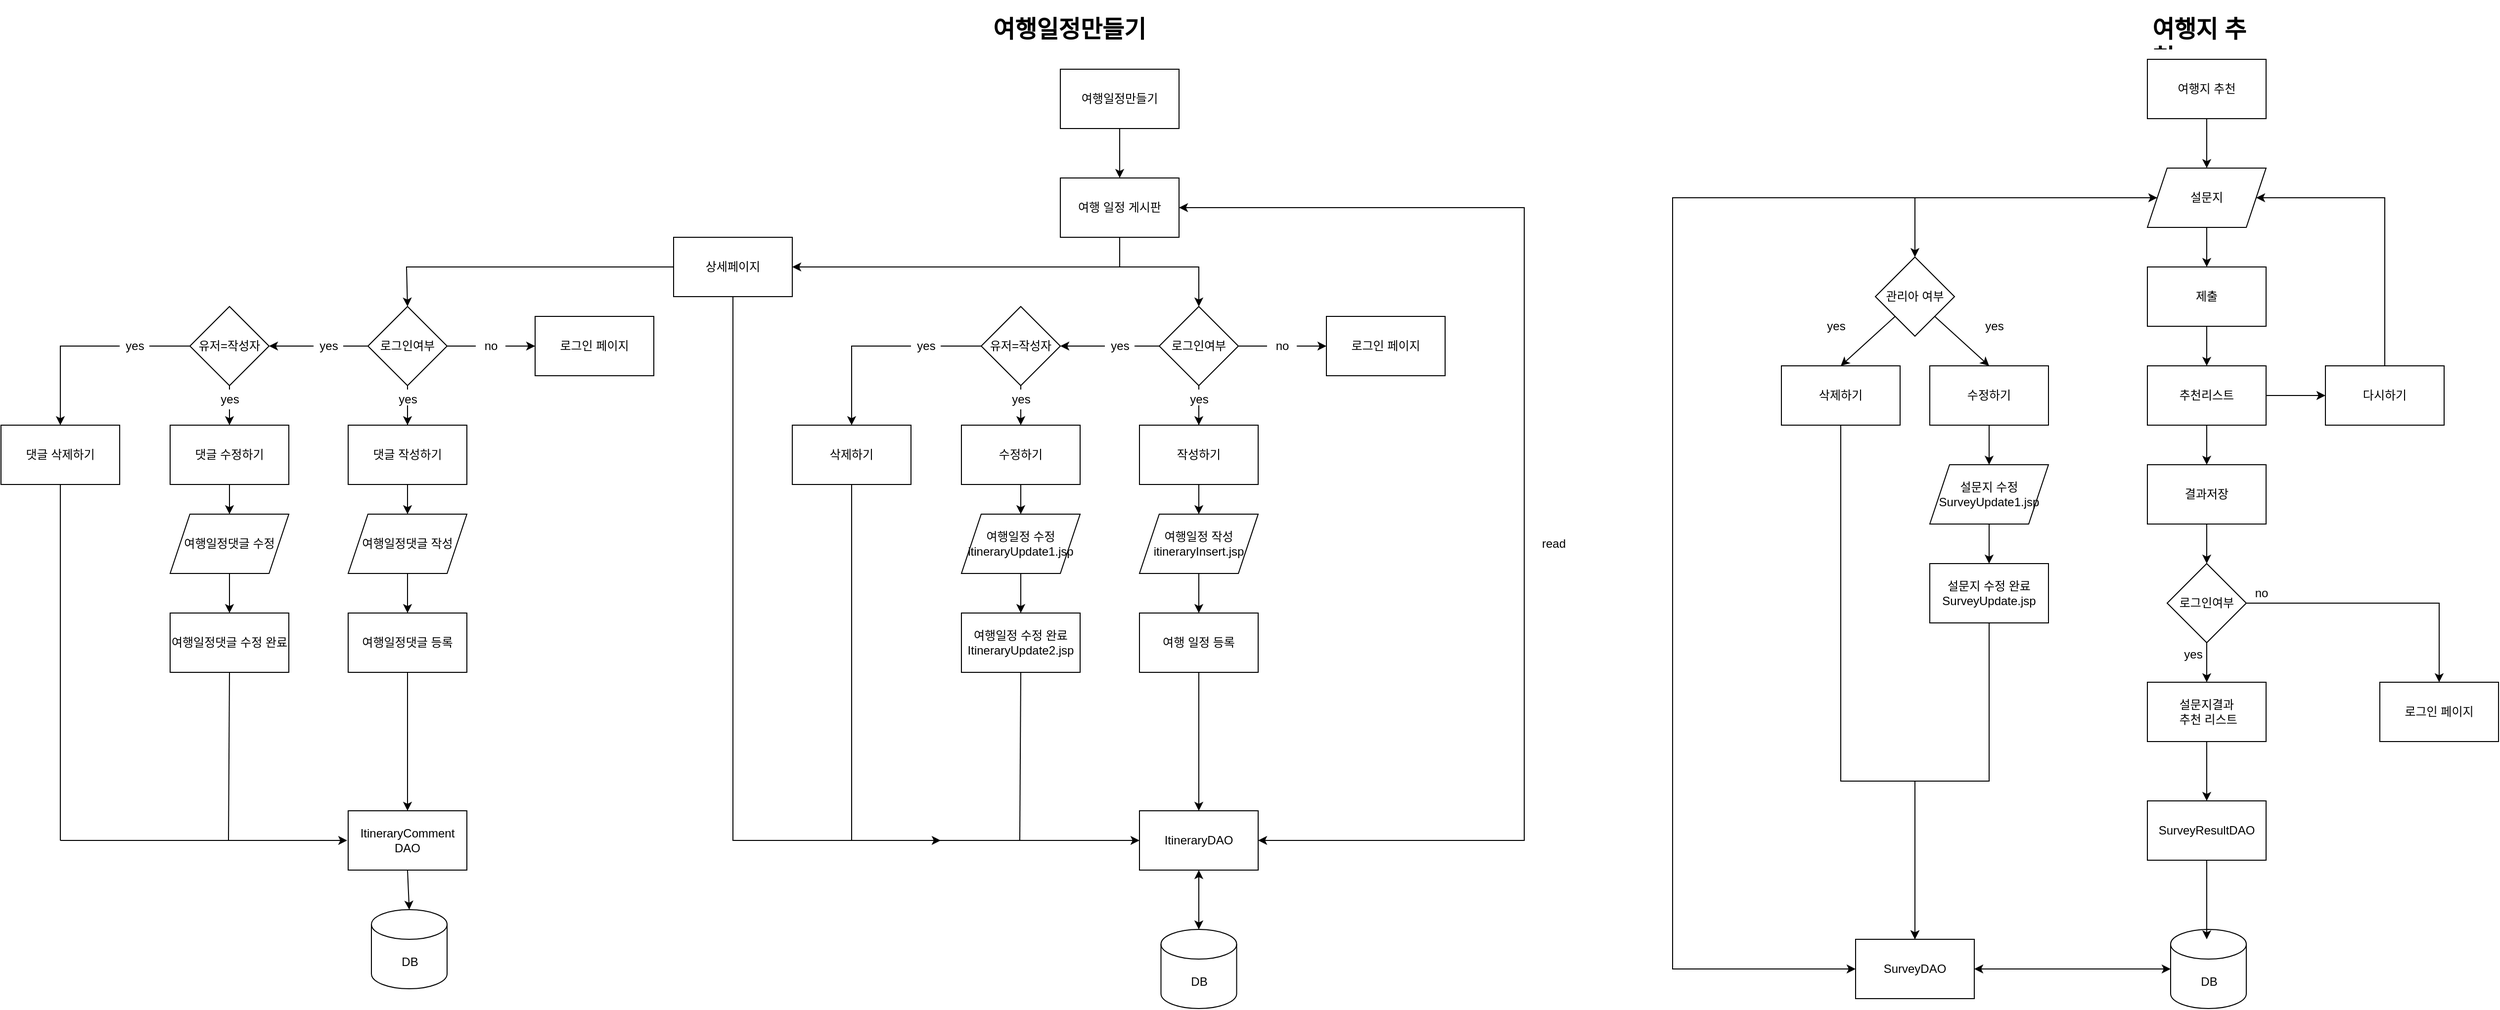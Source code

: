 <mxfile version="17.4.6" type="device"><diagram id="Ev4-CzoiokOaMNu4BnDl" name="Page-1"><mxGraphModel dx="2363" dy="1133" grid="1" gridSize="10" guides="1" tooltips="1" connect="1" arrows="1" fold="1" page="1" pageScale="1" pageWidth="850" pageHeight="1100" math="0" shadow="0"><root><mxCell id="0"/><mxCell id="1" parent="0"/><mxCell id="Jr3Lk8LcdCv4Aj3AeRGw-6" value="&lt;h1&gt;여행지 추천&lt;/h1&gt;" style="text;html=1;strokeColor=none;fillColor=none;spacing=5;spacingTop=-20;whiteSpace=wrap;overflow=hidden;rounded=0;" vertex="1" parent="1"><mxGeometry x="1550" y="60" width="120" height="40" as="geometry"/></mxCell><mxCell id="Jr3Lk8LcdCv4Aj3AeRGw-7" value="" style="edgeStyle=orthogonalEdgeStyle;rounded=0;orthogonalLoop=1;jettySize=auto;html=1;" edge="1" parent="1" source="Jr3Lk8LcdCv4Aj3AeRGw-8" target="Jr3Lk8LcdCv4Aj3AeRGw-9"><mxGeometry relative="1" as="geometry"/></mxCell><mxCell id="Jr3Lk8LcdCv4Aj3AeRGw-8" value="여행일정만들기" style="rounded=0;whiteSpace=wrap;html=1;" vertex="1" parent="1"><mxGeometry x="451" y="120" width="120" height="60" as="geometry"/></mxCell><mxCell id="Jr3Lk8LcdCv4Aj3AeRGw-9" value="여행 일정 게시판" style="rounded=0;whiteSpace=wrap;html=1;" vertex="1" parent="1"><mxGeometry x="451" y="230" width="120" height="60" as="geometry"/></mxCell><mxCell id="Jr3Lk8LcdCv4Aj3AeRGw-10" value="상세페이지" style="rounded=0;whiteSpace=wrap;html=1;" vertex="1" parent="1"><mxGeometry x="60" y="290" width="120" height="60" as="geometry"/></mxCell><mxCell id="Jr3Lk8LcdCv4Aj3AeRGw-13" value="" style="endArrow=none;html=1;rounded=0;entryX=0.5;entryY=1;entryDx=0;entryDy=0;" edge="1" parent="1" target="Jr3Lk8LcdCv4Aj3AeRGw-9"><mxGeometry width="50" height="50" relative="1" as="geometry"><mxPoint x="511" y="320" as="sourcePoint"/><mxPoint x="501" y="300" as="targetPoint"/></mxGeometry></mxCell><mxCell id="Jr3Lk8LcdCv4Aj3AeRGw-14" value="" style="endArrow=classic;html=1;rounded=0;entryX=1;entryY=0.5;entryDx=0;entryDy=0;" edge="1" parent="1" target="Jr3Lk8LcdCv4Aj3AeRGw-10"><mxGeometry width="50" height="50" relative="1" as="geometry"><mxPoint x="511" y="320" as="sourcePoint"/><mxPoint x="391" y="280" as="targetPoint"/><Array as="points"><mxPoint x="421" y="320"/></Array></mxGeometry></mxCell><mxCell id="Jr3Lk8LcdCv4Aj3AeRGw-15" value="" style="endArrow=classic;html=1;rounded=0;entryX=0.5;entryY=0;entryDx=0;entryDy=0;" edge="1" parent="1" target="Jr3Lk8LcdCv4Aj3AeRGw-18"><mxGeometry width="50" height="50" relative="1" as="geometry"><mxPoint x="511" y="320" as="sourcePoint"/><mxPoint x="591" y="350" as="targetPoint"/><Array as="points"><mxPoint x="591" y="320"/></Array></mxGeometry></mxCell><mxCell id="Jr3Lk8LcdCv4Aj3AeRGw-16" value="" style="edgeStyle=orthogonalEdgeStyle;rounded=0;orthogonalLoop=1;jettySize=auto;html=1;startArrow=none;" edge="1" parent="1" source="Jr3Lk8LcdCv4Aj3AeRGw-25" target="Jr3Lk8LcdCv4Aj3AeRGw-59"><mxGeometry relative="1" as="geometry"><mxPoint x="590" y="490" as="targetPoint"/></mxGeometry></mxCell><mxCell id="Jr3Lk8LcdCv4Aj3AeRGw-17" style="edgeStyle=orthogonalEdgeStyle;rounded=0;orthogonalLoop=1;jettySize=auto;html=1;startArrow=none;" edge="1" parent="1" source="Jr3Lk8LcdCv4Aj3AeRGw-26" target="Jr3Lk8LcdCv4Aj3AeRGw-24"><mxGeometry relative="1" as="geometry"/></mxCell><mxCell id="Jr3Lk8LcdCv4Aj3AeRGw-18" value="로그인여부" style="rhombus;whiteSpace=wrap;html=1;" vertex="1" parent="1"><mxGeometry x="551" y="360" width="80" height="80" as="geometry"/></mxCell><mxCell id="Jr3Lk8LcdCv4Aj3AeRGw-19" value="" style="edgeStyle=orthogonalEdgeStyle;rounded=0;orthogonalLoop=1;jettySize=auto;html=1;" edge="1" parent="1" source="Jr3Lk8LcdCv4Aj3AeRGw-20"><mxGeometry relative="1" as="geometry"><mxPoint x="591" y="670" as="targetPoint"/></mxGeometry></mxCell><mxCell id="Jr3Lk8LcdCv4Aj3AeRGw-20" value="여행일정 작성&lt;br&gt;itineraryInsert.jsp" style="shape=parallelogram;perimeter=parallelogramPerimeter;whiteSpace=wrap;html=1;fixedSize=1;" vertex="1" parent="1"><mxGeometry x="531" y="570" width="120" height="60" as="geometry"/></mxCell><mxCell id="Jr3Lk8LcdCv4Aj3AeRGw-21" value="" style="edgeStyle=orthogonalEdgeStyle;rounded=0;orthogonalLoop=1;jettySize=auto;html=1;" edge="1" parent="1" source="Jr3Lk8LcdCv4Aj3AeRGw-22" target="Jr3Lk8LcdCv4Aj3AeRGw-50"><mxGeometry relative="1" as="geometry"><mxPoint x="591" y="770.0" as="targetPoint"/></mxGeometry></mxCell><mxCell id="Jr3Lk8LcdCv4Aj3AeRGw-22" value="여행 일정 등록" style="rounded=0;whiteSpace=wrap;html=1;" vertex="1" parent="1"><mxGeometry x="531" y="670" width="120" height="60" as="geometry"/></mxCell><mxCell id="Jr3Lk8LcdCv4Aj3AeRGw-24" value="로그인 페이지" style="rounded=0;whiteSpace=wrap;html=1;" vertex="1" parent="1"><mxGeometry x="720" y="370" width="120" height="60" as="geometry"/></mxCell><mxCell id="Jr3Lk8LcdCv4Aj3AeRGw-27" value="&lt;h1&gt;여행일정만들기&lt;/h1&gt;" style="text;html=1;strokeColor=none;fillColor=none;spacing=5;spacingTop=-20;whiteSpace=wrap;overflow=hidden;rounded=0;" vertex="1" parent="1"><mxGeometry x="378" y="60" width="180" height="40" as="geometry"/></mxCell><mxCell id="Jr3Lk8LcdCv4Aj3AeRGw-28" value="" style="edgeStyle=orthogonalEdgeStyle;rounded=0;orthogonalLoop=1;jettySize=auto;html=1;entryX=0.5;entryY=0;entryDx=0;entryDy=0;" edge="1" parent="1" source="Jr3Lk8LcdCv4Aj3AeRGw-29" target="Jr3Lk8LcdCv4Aj3AeRGw-45"><mxGeometry relative="1" as="geometry"><mxPoint x="1610" y="330" as="targetPoint"/></mxGeometry></mxCell><mxCell id="Jr3Lk8LcdCv4Aj3AeRGw-148" style="edgeStyle=orthogonalEdgeStyle;rounded=0;orthogonalLoop=1;jettySize=auto;html=1;exitX=0;exitY=0.5;exitDx=0;exitDy=0;entryX=0.5;entryY=0;entryDx=0;entryDy=0;" edge="1" parent="1" source="Jr3Lk8LcdCv4Aj3AeRGw-29" target="Jr3Lk8LcdCv4Aj3AeRGw-141"><mxGeometry relative="1" as="geometry"/></mxCell><mxCell id="Jr3Lk8LcdCv4Aj3AeRGw-29" value="설문지" style="shape=parallelogram;perimeter=parallelogramPerimeter;whiteSpace=wrap;html=1;fixedSize=1;" vertex="1" parent="1"><mxGeometry x="1550" y="220" width="120" height="60" as="geometry"/></mxCell><mxCell id="Jr3Lk8LcdCv4Aj3AeRGw-30" value="" style="edgeStyle=orthogonalEdgeStyle;rounded=0;orthogonalLoop=1;jettySize=auto;html=1;" edge="1" parent="1" source="Jr3Lk8LcdCv4Aj3AeRGw-31" target="Jr3Lk8LcdCv4Aj3AeRGw-29"><mxGeometry relative="1" as="geometry"/></mxCell><mxCell id="Jr3Lk8LcdCv4Aj3AeRGw-31" value="여행지 추천" style="rounded=0;whiteSpace=wrap;html=1;" vertex="1" parent="1"><mxGeometry x="1550" y="110" width="120" height="60" as="geometry"/></mxCell><mxCell id="Jr3Lk8LcdCv4Aj3AeRGw-32" value="" style="edgeStyle=orthogonalEdgeStyle;rounded=0;orthogonalLoop=1;jettySize=auto;html=1;" edge="1" parent="1" source="Jr3Lk8LcdCv4Aj3AeRGw-34" target="Jr3Lk8LcdCv4Aj3AeRGw-36"><mxGeometry relative="1" as="geometry"/></mxCell><mxCell id="Jr3Lk8LcdCv4Aj3AeRGw-33" style="edgeStyle=orthogonalEdgeStyle;rounded=0;orthogonalLoop=1;jettySize=auto;html=1;entryX=0;entryY=0.5;entryDx=0;entryDy=0;" edge="1" parent="1" source="Jr3Lk8LcdCv4Aj3AeRGw-34" target="Jr3Lk8LcdCv4Aj3AeRGw-41"><mxGeometry relative="1" as="geometry"/></mxCell><mxCell id="Jr3Lk8LcdCv4Aj3AeRGw-34" value="추천리스트" style="rounded=0;whiteSpace=wrap;html=1;" vertex="1" parent="1"><mxGeometry x="1550" y="420" width="120" height="60" as="geometry"/></mxCell><mxCell id="Jr3Lk8LcdCv4Aj3AeRGw-35" value="" style="edgeStyle=orthogonalEdgeStyle;rounded=0;orthogonalLoop=1;jettySize=auto;html=1;" edge="1" parent="1" source="Jr3Lk8LcdCv4Aj3AeRGw-36" target="Jr3Lk8LcdCv4Aj3AeRGw-39"><mxGeometry relative="1" as="geometry"/></mxCell><mxCell id="Jr3Lk8LcdCv4Aj3AeRGw-36" value="결과저장" style="rounded=0;whiteSpace=wrap;html=1;" vertex="1" parent="1"><mxGeometry x="1550" y="520" width="120" height="60" as="geometry"/></mxCell><mxCell id="Jr3Lk8LcdCv4Aj3AeRGw-37" value="" style="edgeStyle=orthogonalEdgeStyle;rounded=0;orthogonalLoop=1;jettySize=auto;html=1;" edge="1" parent="1" source="Jr3Lk8LcdCv4Aj3AeRGw-39" target="Jr3Lk8LcdCv4Aj3AeRGw-42"><mxGeometry relative="1" as="geometry"/></mxCell><mxCell id="Jr3Lk8LcdCv4Aj3AeRGw-38" style="edgeStyle=orthogonalEdgeStyle;rounded=0;orthogonalLoop=1;jettySize=auto;html=1;" edge="1" parent="1" source="Jr3Lk8LcdCv4Aj3AeRGw-39" target="Jr3Lk8LcdCv4Aj3AeRGw-43"><mxGeometry relative="1" as="geometry"/></mxCell><mxCell id="Jr3Lk8LcdCv4Aj3AeRGw-39" value="로그인여부" style="rhombus;whiteSpace=wrap;html=1;" vertex="1" parent="1"><mxGeometry x="1570" y="620" width="80" height="80" as="geometry"/></mxCell><mxCell id="Jr3Lk8LcdCv4Aj3AeRGw-40" style="edgeStyle=orthogonalEdgeStyle;rounded=0;orthogonalLoop=1;jettySize=auto;html=1;exitX=0.5;exitY=0;exitDx=0;exitDy=0;entryX=1;entryY=0.5;entryDx=0;entryDy=0;" edge="1" parent="1" source="Jr3Lk8LcdCv4Aj3AeRGw-41" target="Jr3Lk8LcdCv4Aj3AeRGw-29"><mxGeometry relative="1" as="geometry"><mxPoint x="1670" y="260" as="targetPoint"/><Array as="points"><mxPoint x="1790" y="250"/></Array></mxGeometry></mxCell><mxCell id="Jr3Lk8LcdCv4Aj3AeRGw-41" value="다시하기" style="rounded=0;whiteSpace=wrap;html=1;" vertex="1" parent="1"><mxGeometry x="1730" y="420" width="120" height="60" as="geometry"/></mxCell><mxCell id="Jr3Lk8LcdCv4Aj3AeRGw-42" value="설문지결과&lt;br&gt;&amp;nbsp;추천 리스트" style="rounded=0;whiteSpace=wrap;html=1;" vertex="1" parent="1"><mxGeometry x="1550" y="740" width="120" height="60" as="geometry"/></mxCell><mxCell id="Jr3Lk8LcdCv4Aj3AeRGw-43" value="로그인 페이지" style="rounded=0;whiteSpace=wrap;html=1;" vertex="1" parent="1"><mxGeometry x="1785" y="740" width="120" height="60" as="geometry"/></mxCell><mxCell id="Jr3Lk8LcdCv4Aj3AeRGw-44" value="" style="edgeStyle=orthogonalEdgeStyle;rounded=0;orthogonalLoop=1;jettySize=auto;html=1;" edge="1" parent="1" source="Jr3Lk8LcdCv4Aj3AeRGw-45" target="Jr3Lk8LcdCv4Aj3AeRGw-34"><mxGeometry relative="1" as="geometry"/></mxCell><mxCell id="Jr3Lk8LcdCv4Aj3AeRGw-45" value="제출" style="rounded=0;whiteSpace=wrap;html=1;" vertex="1" parent="1"><mxGeometry x="1550" y="320" width="120" height="60" as="geometry"/></mxCell><mxCell id="Jr3Lk8LcdCv4Aj3AeRGw-46" value="yes" style="text;html=1;align=center;verticalAlign=middle;resizable=0;points=[];autosize=1;strokeColor=none;fillColor=none;" vertex="1" parent="1"><mxGeometry x="1581" y="702" width="30" height="20" as="geometry"/></mxCell><mxCell id="Jr3Lk8LcdCv4Aj3AeRGw-47" value="no" style="text;html=1;align=center;verticalAlign=middle;resizable=0;points=[];autosize=1;strokeColor=none;fillColor=none;" vertex="1" parent="1"><mxGeometry x="1650" y="640" width="30" height="20" as="geometry"/></mxCell><mxCell id="Jr3Lk8LcdCv4Aj3AeRGw-49" value="DB" style="shape=cylinder3;whiteSpace=wrap;html=1;boundedLbl=1;backgroundOutline=1;size=15;" vertex="1" parent="1"><mxGeometry x="552.75" y="990" width="76.5" height="80" as="geometry"/></mxCell><mxCell id="Jr3Lk8LcdCv4Aj3AeRGw-50" value="ItineraryDAO" style="rounded=0;whiteSpace=wrap;html=1;" vertex="1" parent="1"><mxGeometry x="531" y="870" width="120" height="60" as="geometry"/></mxCell><mxCell id="Jr3Lk8LcdCv4Aj3AeRGw-51" value="유저=작성자" style="rhombus;whiteSpace=wrap;html=1;" vertex="1" parent="1"><mxGeometry x="371" y="360" width="80" height="80" as="geometry"/></mxCell><mxCell id="Jr3Lk8LcdCv4Aj3AeRGw-52" value="" style="endArrow=classic;html=1;rounded=0;entryX=1;entryY=0.5;entryDx=0;entryDy=0;exitX=0;exitY=0.5;exitDx=0;exitDy=0;startArrow=none;" edge="1" parent="1" source="Jr3Lk8LcdCv4Aj3AeRGw-53" target="Jr3Lk8LcdCv4Aj3AeRGw-51"><mxGeometry width="50" height="50" relative="1" as="geometry"><mxPoint x="720" y="850" as="sourcePoint"/><mxPoint x="770" y="800" as="targetPoint"/><Array as="points"/></mxGeometry></mxCell><mxCell id="Jr3Lk8LcdCv4Aj3AeRGw-59" value="작성하기" style="rounded=0;whiteSpace=wrap;html=1;" vertex="1" parent="1"><mxGeometry x="531" y="480" width="120" height="60" as="geometry"/></mxCell><mxCell id="Jr3Lk8LcdCv4Aj3AeRGw-61" value="" style="endArrow=classic;html=1;rounded=0;entryX=0.5;entryY=0;entryDx=0;entryDy=0;exitX=0.5;exitY=1;exitDx=0;exitDy=0;" edge="1" parent="1" source="Jr3Lk8LcdCv4Aj3AeRGw-59" target="Jr3Lk8LcdCv4Aj3AeRGw-20"><mxGeometry width="50" height="50" relative="1" as="geometry"><mxPoint x="700" y="310" as="sourcePoint"/><mxPoint x="750" y="260" as="targetPoint"/></mxGeometry></mxCell><mxCell id="Jr3Lk8LcdCv4Aj3AeRGw-62" value="수정하기" style="rounded=0;whiteSpace=wrap;html=1;" vertex="1" parent="1"><mxGeometry x="351" y="480" width="120" height="60" as="geometry"/></mxCell><mxCell id="Jr3Lk8LcdCv4Aj3AeRGw-63" value="" style="endArrow=classic;html=1;rounded=0;entryX=0.5;entryY=0;entryDx=0;entryDy=0;exitX=0.5;exitY=1;exitDx=0;exitDy=0;startArrow=none;" edge="1" parent="1" source="Jr3Lk8LcdCv4Aj3AeRGw-64" target="Jr3Lk8LcdCv4Aj3AeRGw-62"><mxGeometry width="50" height="50" relative="1" as="geometry"><mxPoint x="700" y="710" as="sourcePoint"/><mxPoint x="750" y="660" as="targetPoint"/></mxGeometry></mxCell><mxCell id="Jr3Lk8LcdCv4Aj3AeRGw-65" value="" style="endArrow=classic;html=1;rounded=0;exitX=0;exitY=0.5;exitDx=0;exitDy=0;startArrow=none;" edge="1" parent="1" source="Jr3Lk8LcdCv4Aj3AeRGw-66"><mxGeometry width="50" height="50" relative="1" as="geometry"><mxPoint x="700" y="710" as="sourcePoint"/><mxPoint x="240" y="480" as="targetPoint"/><Array as="points"><mxPoint x="240" y="400"/></Array></mxGeometry></mxCell><mxCell id="Jr3Lk8LcdCv4Aj3AeRGw-66" value="yes" style="text;html=1;align=center;verticalAlign=middle;resizable=0;points=[];autosize=1;strokeColor=none;fillColor=none;" vertex="1" parent="1"><mxGeometry x="300" y="390" width="30" height="20" as="geometry"/></mxCell><mxCell id="Jr3Lk8LcdCv4Aj3AeRGw-67" value="" style="endArrow=none;html=1;rounded=0;exitX=0;exitY=0.5;exitDx=0;exitDy=0;" edge="1" parent="1" source="Jr3Lk8LcdCv4Aj3AeRGw-51" target="Jr3Lk8LcdCv4Aj3AeRGw-66"><mxGeometry width="50" height="50" relative="1" as="geometry"><mxPoint x="371" y="400" as="sourcePoint"/><mxPoint x="240" y="480" as="targetPoint"/><Array as="points"/></mxGeometry></mxCell><mxCell id="Jr3Lk8LcdCv4Aj3AeRGw-64" value="yes" style="text;html=1;align=center;verticalAlign=middle;resizable=0;points=[];autosize=1;strokeColor=none;fillColor=none;" vertex="1" parent="1"><mxGeometry x="396" y="444" width="30" height="20" as="geometry"/></mxCell><mxCell id="Jr3Lk8LcdCv4Aj3AeRGw-68" value="" style="endArrow=none;html=1;rounded=0;entryX=0.5;entryY=0;entryDx=0;entryDy=0;exitX=0.5;exitY=1;exitDx=0;exitDy=0;" edge="1" parent="1" source="Jr3Lk8LcdCv4Aj3AeRGw-51" target="Jr3Lk8LcdCv4Aj3AeRGw-64"><mxGeometry width="50" height="50" relative="1" as="geometry"><mxPoint x="411" y="440" as="sourcePoint"/><mxPoint x="411" y="480" as="targetPoint"/></mxGeometry></mxCell><mxCell id="Jr3Lk8LcdCv4Aj3AeRGw-25" value="yes" style="text;html=1;align=center;verticalAlign=middle;resizable=0;points=[];autosize=1;strokeColor=none;fillColor=none;" vertex="1" parent="1"><mxGeometry x="576" y="444" width="30" height="20" as="geometry"/></mxCell><mxCell id="Jr3Lk8LcdCv4Aj3AeRGw-71" value="" style="edgeStyle=orthogonalEdgeStyle;rounded=0;orthogonalLoop=1;jettySize=auto;html=1;endArrow=none;" edge="1" parent="1" source="Jr3Lk8LcdCv4Aj3AeRGw-18" target="Jr3Lk8LcdCv4Aj3AeRGw-25"><mxGeometry relative="1" as="geometry"><mxPoint x="591" y="440" as="sourcePoint"/><mxPoint x="591" y="480" as="targetPoint"/><Array as="points"><mxPoint x="591" y="440"/><mxPoint x="591" y="440"/></Array></mxGeometry></mxCell><mxCell id="Jr3Lk8LcdCv4Aj3AeRGw-26" value="no" style="text;html=1;align=center;verticalAlign=middle;resizable=0;points=[];autosize=1;strokeColor=none;fillColor=none;" vertex="1" parent="1"><mxGeometry x="660" y="390" width="30" height="20" as="geometry"/></mxCell><mxCell id="Jr3Lk8LcdCv4Aj3AeRGw-72" value="" style="edgeStyle=orthogonalEdgeStyle;rounded=0;orthogonalLoop=1;jettySize=auto;html=1;endArrow=none;" edge="1" parent="1" source="Jr3Lk8LcdCv4Aj3AeRGw-18" target="Jr3Lk8LcdCv4Aj3AeRGw-26"><mxGeometry relative="1" as="geometry"><mxPoint x="631" y="400" as="sourcePoint"/><mxPoint x="700" y="400" as="targetPoint"/></mxGeometry></mxCell><mxCell id="Jr3Lk8LcdCv4Aj3AeRGw-53" value="yes" style="text;html=1;align=center;verticalAlign=middle;resizable=0;points=[];autosize=1;strokeColor=none;fillColor=none;" vertex="1" parent="1"><mxGeometry x="496" y="390" width="30" height="20" as="geometry"/></mxCell><mxCell id="Jr3Lk8LcdCv4Aj3AeRGw-73" value="" style="endArrow=none;html=1;rounded=0;entryX=1;entryY=0.5;entryDx=0;entryDy=0;exitX=0;exitY=0.5;exitDx=0;exitDy=0;" edge="1" parent="1" source="Jr3Lk8LcdCv4Aj3AeRGw-18" target="Jr3Lk8LcdCv4Aj3AeRGw-53"><mxGeometry width="50" height="50" relative="1" as="geometry"><mxPoint x="551" y="400" as="sourcePoint"/><mxPoint x="451" y="400" as="targetPoint"/><Array as="points"/></mxGeometry></mxCell><mxCell id="Jr3Lk8LcdCv4Aj3AeRGw-74" value="삭제하기" style="rounded=0;whiteSpace=wrap;html=1;" vertex="1" parent="1"><mxGeometry x="180" y="480" width="120" height="60" as="geometry"/></mxCell><mxCell id="Jr3Lk8LcdCv4Aj3AeRGw-75" value="여행일정 수정&lt;br&gt;itineraryUpdate1.jsp" style="shape=parallelogram;perimeter=parallelogramPerimeter;whiteSpace=wrap;html=1;fixedSize=1;" vertex="1" parent="1"><mxGeometry x="351" y="570" width="120" height="60" as="geometry"/></mxCell><mxCell id="Jr3Lk8LcdCv4Aj3AeRGw-76" value="" style="endArrow=classic;html=1;rounded=0;entryX=0.5;entryY=0;entryDx=0;entryDy=0;exitX=0.5;exitY=1;exitDx=0;exitDy=0;" edge="1" parent="1" source="Jr3Lk8LcdCv4Aj3AeRGw-62" target="Jr3Lk8LcdCv4Aj3AeRGw-75"><mxGeometry width="50" height="50" relative="1" as="geometry"><mxPoint x="460" y="560" as="sourcePoint"/><mxPoint x="515" y="580.0" as="targetPoint"/></mxGeometry></mxCell><mxCell id="Jr3Lk8LcdCv4Aj3AeRGw-78" value="여행일정 수정 완료&lt;br&gt;ItineraryUpdate2.jsp" style="rounded=0;whiteSpace=wrap;html=1;" vertex="1" parent="1"><mxGeometry x="351" y="670" width="120" height="60" as="geometry"/></mxCell><mxCell id="Jr3Lk8LcdCv4Aj3AeRGw-80" value="" style="endArrow=classic;html=1;rounded=0;entryX=0.5;entryY=0;entryDx=0;entryDy=0;exitX=0.5;exitY=1;exitDx=0;exitDy=0;" edge="1" parent="1" source="Jr3Lk8LcdCv4Aj3AeRGw-75" target="Jr3Lk8LcdCv4Aj3AeRGw-78"><mxGeometry width="50" height="50" relative="1" as="geometry"><mxPoint x="700" y="710" as="sourcePoint"/><mxPoint x="750" y="660" as="targetPoint"/></mxGeometry></mxCell><mxCell id="Jr3Lk8LcdCv4Aj3AeRGw-82" value="" style="endArrow=classic;html=1;rounded=0;entryX=0;entryY=0.5;entryDx=0;entryDy=0;exitX=0.5;exitY=1;exitDx=0;exitDy=0;" edge="1" parent="1" source="Jr3Lk8LcdCv4Aj3AeRGw-10" target="Jr3Lk8LcdCv4Aj3AeRGw-50"><mxGeometry width="50" height="50" relative="1" as="geometry"><mxPoint x="120" y="900" as="sourcePoint"/><mxPoint x="750" y="660" as="targetPoint"/><Array as="points"><mxPoint x="120" y="900"/></Array></mxGeometry></mxCell><mxCell id="Jr3Lk8LcdCv4Aj3AeRGw-84" value="" style="endArrow=none;html=1;rounded=0;" edge="1" parent="1"><mxGeometry width="50" height="50" relative="1" as="geometry"><mxPoint x="240" y="900" as="sourcePoint"/><mxPoint x="240" y="540" as="targetPoint"/></mxGeometry></mxCell><mxCell id="Jr3Lk8LcdCv4Aj3AeRGw-85" value="" style="endArrow=none;html=1;rounded=0;entryX=0.5;entryY=1;entryDx=0;entryDy=0;" edge="1" parent="1" target="Jr3Lk8LcdCv4Aj3AeRGw-78"><mxGeometry width="50" height="50" relative="1" as="geometry"><mxPoint x="410" y="900" as="sourcePoint"/><mxPoint x="750" y="660" as="targetPoint"/></mxGeometry></mxCell><mxCell id="Jr3Lk8LcdCv4Aj3AeRGw-86" value="" style="endArrow=classic;html=1;rounded=0;" edge="1" parent="1"><mxGeometry width="50" height="50" relative="1" as="geometry"><mxPoint x="240" y="900" as="sourcePoint"/><mxPoint x="330" y="900" as="targetPoint"/></mxGeometry></mxCell><mxCell id="Jr3Lk8LcdCv4Aj3AeRGw-89" value="" style="edgeStyle=orthogonalEdgeStyle;rounded=0;orthogonalLoop=1;jettySize=auto;html=1;startArrow=none;" edge="1" parent="1" source="Jr3Lk8LcdCv4Aj3AeRGw-109" target="Jr3Lk8LcdCv4Aj3AeRGw-100"><mxGeometry relative="1" as="geometry"><mxPoint x="-210" y="490" as="targetPoint"/></mxGeometry></mxCell><mxCell id="Jr3Lk8LcdCv4Aj3AeRGw-90" style="edgeStyle=orthogonalEdgeStyle;rounded=0;orthogonalLoop=1;jettySize=auto;html=1;startArrow=none;" edge="1" parent="1" source="Jr3Lk8LcdCv4Aj3AeRGw-111" target="Jr3Lk8LcdCv4Aj3AeRGw-96"><mxGeometry relative="1" as="geometry"/></mxCell><mxCell id="Jr3Lk8LcdCv4Aj3AeRGw-91" value="로그인여부" style="rhombus;whiteSpace=wrap;html=1;" vertex="1" parent="1"><mxGeometry x="-249" y="360" width="80" height="80" as="geometry"/></mxCell><mxCell id="Jr3Lk8LcdCv4Aj3AeRGw-92" value="" style="edgeStyle=orthogonalEdgeStyle;rounded=0;orthogonalLoop=1;jettySize=auto;html=1;" edge="1" parent="1" source="Jr3Lk8LcdCv4Aj3AeRGw-93"><mxGeometry relative="1" as="geometry"><mxPoint x="-209" y="670.0" as="targetPoint"/></mxGeometry></mxCell><mxCell id="Jr3Lk8LcdCv4Aj3AeRGw-93" value="여행일정댓글 작성" style="shape=parallelogram;perimeter=parallelogramPerimeter;whiteSpace=wrap;html=1;fixedSize=1;" vertex="1" parent="1"><mxGeometry x="-269" y="570" width="120" height="60" as="geometry"/></mxCell><mxCell id="Jr3Lk8LcdCv4Aj3AeRGw-94" value="" style="edgeStyle=orthogonalEdgeStyle;rounded=0;orthogonalLoop=1;jettySize=auto;html=1;" edge="1" parent="1" source="Jr3Lk8LcdCv4Aj3AeRGw-95" target="Jr3Lk8LcdCv4Aj3AeRGw-97"><mxGeometry relative="1" as="geometry"><mxPoint x="-209" y="770.0" as="targetPoint"/></mxGeometry></mxCell><mxCell id="Jr3Lk8LcdCv4Aj3AeRGw-95" value="여행일정댓글 등록" style="rounded=0;whiteSpace=wrap;html=1;" vertex="1" parent="1"><mxGeometry x="-269" y="670" width="120" height="60" as="geometry"/></mxCell><mxCell id="Jr3Lk8LcdCv4Aj3AeRGw-96" value="로그인 페이지" style="rounded=0;whiteSpace=wrap;html=1;" vertex="1" parent="1"><mxGeometry x="-80" y="370" width="120" height="60" as="geometry"/></mxCell><mxCell id="Jr3Lk8LcdCv4Aj3AeRGw-97" value="ItineraryComment&lt;br&gt;DAO" style="rounded=0;whiteSpace=wrap;html=1;" vertex="1" parent="1"><mxGeometry x="-269" y="870" width="120" height="60" as="geometry"/></mxCell><mxCell id="Jr3Lk8LcdCv4Aj3AeRGw-98" value="유저=작성자" style="rhombus;whiteSpace=wrap;html=1;" vertex="1" parent="1"><mxGeometry x="-429" y="360" width="80" height="80" as="geometry"/></mxCell><mxCell id="Jr3Lk8LcdCv4Aj3AeRGw-99" value="" style="endArrow=classic;html=1;rounded=0;entryX=1;entryY=0.5;entryDx=0;entryDy=0;exitX=0;exitY=0.5;exitDx=0;exitDy=0;startArrow=none;" edge="1" parent="1" source="Jr3Lk8LcdCv4Aj3AeRGw-113" target="Jr3Lk8LcdCv4Aj3AeRGw-98"><mxGeometry width="50" height="50" relative="1" as="geometry"><mxPoint x="-80" y="850" as="sourcePoint"/><mxPoint x="-30" y="800" as="targetPoint"/><Array as="points"/></mxGeometry></mxCell><mxCell id="Jr3Lk8LcdCv4Aj3AeRGw-100" value="댓글 작성하기" style="rounded=0;whiteSpace=wrap;html=1;" vertex="1" parent="1"><mxGeometry x="-269" y="480" width="120" height="60" as="geometry"/></mxCell><mxCell id="Jr3Lk8LcdCv4Aj3AeRGw-101" value="" style="endArrow=classic;html=1;rounded=0;entryX=0.5;entryY=0;entryDx=0;entryDy=0;exitX=0.5;exitY=1;exitDx=0;exitDy=0;" edge="1" parent="1" source="Jr3Lk8LcdCv4Aj3AeRGw-100" target="Jr3Lk8LcdCv4Aj3AeRGw-93"><mxGeometry width="50" height="50" relative="1" as="geometry"><mxPoint x="-100" y="310" as="sourcePoint"/><mxPoint x="-50" y="260" as="targetPoint"/></mxGeometry></mxCell><mxCell id="Jr3Lk8LcdCv4Aj3AeRGw-102" value="댓글&amp;nbsp;수정하기" style="rounded=0;whiteSpace=wrap;html=1;" vertex="1" parent="1"><mxGeometry x="-449" y="480" width="120" height="60" as="geometry"/></mxCell><mxCell id="Jr3Lk8LcdCv4Aj3AeRGw-103" value="" style="endArrow=classic;html=1;rounded=0;entryX=0.5;entryY=0;entryDx=0;entryDy=0;exitX=0.5;exitY=1;exitDx=0;exitDy=0;startArrow=none;" edge="1" parent="1" source="Jr3Lk8LcdCv4Aj3AeRGw-107" target="Jr3Lk8LcdCv4Aj3AeRGw-102"><mxGeometry width="50" height="50" relative="1" as="geometry"><mxPoint x="-100" y="710" as="sourcePoint"/><mxPoint x="-50" y="660" as="targetPoint"/></mxGeometry></mxCell><mxCell id="Jr3Lk8LcdCv4Aj3AeRGw-104" value="" style="endArrow=classic;html=1;rounded=0;exitX=0;exitY=0.5;exitDx=0;exitDy=0;startArrow=none;" edge="1" parent="1" source="Jr3Lk8LcdCv4Aj3AeRGw-105"><mxGeometry width="50" height="50" relative="1" as="geometry"><mxPoint x="-100" y="710" as="sourcePoint"/><mxPoint x="-560" y="480" as="targetPoint"/><Array as="points"><mxPoint x="-560" y="400"/></Array></mxGeometry></mxCell><mxCell id="Jr3Lk8LcdCv4Aj3AeRGw-105" value="yes" style="text;html=1;align=center;verticalAlign=middle;resizable=0;points=[];autosize=1;strokeColor=none;fillColor=none;" vertex="1" parent="1"><mxGeometry x="-500" y="390" width="30" height="20" as="geometry"/></mxCell><mxCell id="Jr3Lk8LcdCv4Aj3AeRGw-106" value="" style="endArrow=none;html=1;rounded=0;exitX=0;exitY=0.5;exitDx=0;exitDy=0;" edge="1" parent="1" source="Jr3Lk8LcdCv4Aj3AeRGw-98" target="Jr3Lk8LcdCv4Aj3AeRGw-105"><mxGeometry width="50" height="50" relative="1" as="geometry"><mxPoint x="-429" y="400" as="sourcePoint"/><mxPoint x="-560" y="480" as="targetPoint"/><Array as="points"/></mxGeometry></mxCell><mxCell id="Jr3Lk8LcdCv4Aj3AeRGw-107" value="yes" style="text;html=1;align=center;verticalAlign=middle;resizable=0;points=[];autosize=1;strokeColor=none;fillColor=none;" vertex="1" parent="1"><mxGeometry x="-404" y="444" width="30" height="20" as="geometry"/></mxCell><mxCell id="Jr3Lk8LcdCv4Aj3AeRGw-108" value="" style="endArrow=none;html=1;rounded=0;entryX=0.5;entryY=0;entryDx=0;entryDy=0;exitX=0.5;exitY=1;exitDx=0;exitDy=0;" edge="1" parent="1" source="Jr3Lk8LcdCv4Aj3AeRGw-98" target="Jr3Lk8LcdCv4Aj3AeRGw-107"><mxGeometry width="50" height="50" relative="1" as="geometry"><mxPoint x="-389" y="440" as="sourcePoint"/><mxPoint x="-389" y="480" as="targetPoint"/></mxGeometry></mxCell><mxCell id="Jr3Lk8LcdCv4Aj3AeRGw-109" value="yes" style="text;html=1;align=center;verticalAlign=middle;resizable=0;points=[];autosize=1;strokeColor=none;fillColor=none;" vertex="1" parent="1"><mxGeometry x="-224" y="444" width="30" height="20" as="geometry"/></mxCell><mxCell id="Jr3Lk8LcdCv4Aj3AeRGw-110" value="" style="edgeStyle=orthogonalEdgeStyle;rounded=0;orthogonalLoop=1;jettySize=auto;html=1;endArrow=none;" edge="1" parent="1" source="Jr3Lk8LcdCv4Aj3AeRGw-91" target="Jr3Lk8LcdCv4Aj3AeRGw-109"><mxGeometry relative="1" as="geometry"><mxPoint x="-209" y="440" as="sourcePoint"/><mxPoint x="-209" y="480" as="targetPoint"/><Array as="points"><mxPoint x="-209" y="440"/><mxPoint x="-209" y="440"/></Array></mxGeometry></mxCell><mxCell id="Jr3Lk8LcdCv4Aj3AeRGw-111" value="no" style="text;html=1;align=center;verticalAlign=middle;resizable=0;points=[];autosize=1;strokeColor=none;fillColor=none;" vertex="1" parent="1"><mxGeometry x="-140" y="390" width="30" height="20" as="geometry"/></mxCell><mxCell id="Jr3Lk8LcdCv4Aj3AeRGw-112" value="" style="edgeStyle=orthogonalEdgeStyle;rounded=0;orthogonalLoop=1;jettySize=auto;html=1;endArrow=none;" edge="1" parent="1" source="Jr3Lk8LcdCv4Aj3AeRGw-91" target="Jr3Lk8LcdCv4Aj3AeRGw-111"><mxGeometry relative="1" as="geometry"><mxPoint x="-169" y="400" as="sourcePoint"/><mxPoint x="-100" y="400" as="targetPoint"/></mxGeometry></mxCell><mxCell id="Jr3Lk8LcdCv4Aj3AeRGw-113" value="yes" style="text;html=1;align=center;verticalAlign=middle;resizable=0;points=[];autosize=1;strokeColor=none;fillColor=none;" vertex="1" parent="1"><mxGeometry x="-304" y="390" width="30" height="20" as="geometry"/></mxCell><mxCell id="Jr3Lk8LcdCv4Aj3AeRGw-114" value="" style="endArrow=none;html=1;rounded=0;entryX=1;entryY=0.5;entryDx=0;entryDy=0;exitX=0;exitY=0.5;exitDx=0;exitDy=0;" edge="1" parent="1" source="Jr3Lk8LcdCv4Aj3AeRGw-91" target="Jr3Lk8LcdCv4Aj3AeRGw-113"><mxGeometry width="50" height="50" relative="1" as="geometry"><mxPoint x="-249" y="400" as="sourcePoint"/><mxPoint x="-349" y="400" as="targetPoint"/><Array as="points"/></mxGeometry></mxCell><mxCell id="Jr3Lk8LcdCv4Aj3AeRGw-115" value="댓글&amp;nbsp;삭제하기" style="rounded=0;whiteSpace=wrap;html=1;" vertex="1" parent="1"><mxGeometry x="-620" y="480" width="120" height="60" as="geometry"/></mxCell><mxCell id="Jr3Lk8LcdCv4Aj3AeRGw-116" value="여행일정댓글 수정&lt;br&gt;" style="shape=parallelogram;perimeter=parallelogramPerimeter;whiteSpace=wrap;html=1;fixedSize=1;" vertex="1" parent="1"><mxGeometry x="-449" y="570" width="120" height="60" as="geometry"/></mxCell><mxCell id="Jr3Lk8LcdCv4Aj3AeRGw-117" value="" style="endArrow=classic;html=1;rounded=0;entryX=0.5;entryY=0;entryDx=0;entryDy=0;exitX=0.5;exitY=1;exitDx=0;exitDy=0;" edge="1" parent="1" source="Jr3Lk8LcdCv4Aj3AeRGw-102" target="Jr3Lk8LcdCv4Aj3AeRGw-116"><mxGeometry width="50" height="50" relative="1" as="geometry"><mxPoint x="-340" y="560" as="sourcePoint"/><mxPoint x="-285" y="580.0" as="targetPoint"/></mxGeometry></mxCell><mxCell id="Jr3Lk8LcdCv4Aj3AeRGw-118" value="여행일정댓글 수정 완료&lt;br&gt;" style="rounded=0;whiteSpace=wrap;html=1;" vertex="1" parent="1"><mxGeometry x="-449" y="670" width="120" height="60" as="geometry"/></mxCell><mxCell id="Jr3Lk8LcdCv4Aj3AeRGw-119" value="" style="endArrow=classic;html=1;rounded=0;entryX=0.5;entryY=0;entryDx=0;entryDy=0;exitX=0.5;exitY=1;exitDx=0;exitDy=0;" edge="1" parent="1" source="Jr3Lk8LcdCv4Aj3AeRGw-116" target="Jr3Lk8LcdCv4Aj3AeRGw-118"><mxGeometry width="50" height="50" relative="1" as="geometry"><mxPoint x="-100" y="710" as="sourcePoint"/><mxPoint x="-50" y="660" as="targetPoint"/></mxGeometry></mxCell><mxCell id="Jr3Lk8LcdCv4Aj3AeRGw-120" value="" style="endArrow=none;html=1;rounded=0;" edge="1" parent="1"><mxGeometry width="50" height="50" relative="1" as="geometry"><mxPoint x="-560" y="900.0" as="sourcePoint"/><mxPoint x="-560" y="540.0" as="targetPoint"/></mxGeometry></mxCell><mxCell id="Jr3Lk8LcdCv4Aj3AeRGw-121" value="" style="endArrow=none;html=1;rounded=0;entryX=0.5;entryY=1;entryDx=0;entryDy=0;" edge="1" parent="1" target="Jr3Lk8LcdCv4Aj3AeRGw-118"><mxGeometry width="50" height="50" relative="1" as="geometry"><mxPoint x="-390" y="900.0" as="sourcePoint"/><mxPoint x="-50" y="660" as="targetPoint"/></mxGeometry></mxCell><mxCell id="Jr3Lk8LcdCv4Aj3AeRGw-122" value="" style="endArrow=classic;html=1;rounded=0;" edge="1" parent="1"><mxGeometry width="50" height="50" relative="1" as="geometry"><mxPoint x="-560" y="900.0" as="sourcePoint"/><mxPoint x="-270" y="900" as="targetPoint"/></mxGeometry></mxCell><mxCell id="Jr3Lk8LcdCv4Aj3AeRGw-123" value="" style="endArrow=classic;html=1;rounded=0;entryX=0.5;entryY=0;entryDx=0;entryDy=0;exitX=0;exitY=0.5;exitDx=0;exitDy=0;" edge="1" parent="1" source="Jr3Lk8LcdCv4Aj3AeRGw-10" target="Jr3Lk8LcdCv4Aj3AeRGw-91"><mxGeometry width="50" height="50" relative="1" as="geometry"><mxPoint x="50" y="320" as="sourcePoint"/><mxPoint x="-20" y="600" as="targetPoint"/><Array as="points"><mxPoint x="-210" y="320"/></Array></mxGeometry></mxCell><mxCell id="Jr3Lk8LcdCv4Aj3AeRGw-125" value="DB" style="shape=cylinder3;whiteSpace=wrap;html=1;boundedLbl=1;backgroundOutline=1;size=15;" vertex="1" parent="1"><mxGeometry x="-245.5" y="970" width="76.5" height="80" as="geometry"/></mxCell><mxCell id="Jr3Lk8LcdCv4Aj3AeRGw-126" value="" style="endArrow=classic;html=1;rounded=0;entryX=0.5;entryY=0;entryDx=0;entryDy=0;entryPerimeter=0;exitX=0.5;exitY=1;exitDx=0;exitDy=0;" edge="1" parent="1" target="Jr3Lk8LcdCv4Aj3AeRGw-125"><mxGeometry width="50" height="50" relative="1" as="geometry"><mxPoint x="-209" y="930.0" as="sourcePoint"/><mxPoint x="-50" y="660" as="targetPoint"/></mxGeometry></mxCell><mxCell id="Jr3Lk8LcdCv4Aj3AeRGw-127" value="SurveyDAO" style="rounded=0;whiteSpace=wrap;html=1;" vertex="1" parent="1"><mxGeometry x="1255" y="1000" width="120" height="60" as="geometry"/></mxCell><mxCell id="Jr3Lk8LcdCv4Aj3AeRGw-128" value="SurveyResultDAO" style="rounded=0;whiteSpace=wrap;html=1;" vertex="1" parent="1"><mxGeometry x="1550" y="860" width="120" height="60" as="geometry"/></mxCell><mxCell id="Jr3Lk8LcdCv4Aj3AeRGw-129" value="DB" style="shape=cylinder3;whiteSpace=wrap;html=1;boundedLbl=1;backgroundOutline=1;size=15;" vertex="1" parent="1"><mxGeometry x="1573.5" y="990" width="76.5" height="80" as="geometry"/></mxCell><mxCell id="Jr3Lk8LcdCv4Aj3AeRGw-130" value="" style="endArrow=classic;html=1;rounded=0;" edge="1" parent="1"><mxGeometry width="50" height="50" relative="1" as="geometry"><mxPoint x="1610" y="920" as="sourcePoint"/><mxPoint x="1610" y="1000" as="targetPoint"/></mxGeometry></mxCell><mxCell id="Jr3Lk8LcdCv4Aj3AeRGw-132" value="" style="endArrow=classic;html=1;rounded=0;exitX=0.5;exitY=1;exitDx=0;exitDy=0;" edge="1" parent="1" source="Jr3Lk8LcdCv4Aj3AeRGw-42" target="Jr3Lk8LcdCv4Aj3AeRGw-128"><mxGeometry width="50" height="50" relative="1" as="geometry"><mxPoint x="1490" y="500" as="sourcePoint"/><mxPoint x="1540" y="450" as="targetPoint"/></mxGeometry></mxCell><mxCell id="Jr3Lk8LcdCv4Aj3AeRGw-135" value="" style="endArrow=classic;startArrow=classic;html=1;rounded=0;exitX=0;exitY=0.5;exitDx=0;exitDy=0;exitPerimeter=0;entryX=1;entryY=0.5;entryDx=0;entryDy=0;" edge="1" parent="1" source="Jr3Lk8LcdCv4Aj3AeRGw-129" target="Jr3Lk8LcdCv4Aj3AeRGw-127"><mxGeometry width="50" height="50" relative="1" as="geometry"><mxPoint x="1490" y="500" as="sourcePoint"/><mxPoint x="1540" y="450" as="targetPoint"/></mxGeometry></mxCell><mxCell id="Jr3Lk8LcdCv4Aj3AeRGw-137" value="" style="endArrow=classic;startArrow=classic;html=1;rounded=0;entryX=0;entryY=0.5;entryDx=0;entryDy=0;exitX=0;exitY=0.5;exitDx=0;exitDy=0;" edge="1" parent="1" source="Jr3Lk8LcdCv4Aj3AeRGw-29" target="Jr3Lk8LcdCv4Aj3AeRGw-127"><mxGeometry width="50" height="50" relative="1" as="geometry"><mxPoint x="1490" y="500" as="sourcePoint"/><mxPoint x="1540" y="450" as="targetPoint"/><Array as="points"><mxPoint x="1070" y="250"/><mxPoint x="1070" y="1030"/></Array></mxGeometry></mxCell><mxCell id="Jr3Lk8LcdCv4Aj3AeRGw-138" value="" style="endArrow=classic;startArrow=classic;html=1;rounded=0;exitX=1;exitY=0.5;exitDx=0;exitDy=0;entryX=1;entryY=0.5;entryDx=0;entryDy=0;" edge="1" parent="1" source="Jr3Lk8LcdCv4Aj3AeRGw-50" target="Jr3Lk8LcdCv4Aj3AeRGw-9"><mxGeometry width="50" height="50" relative="1" as="geometry"><mxPoint x="1010" y="610" as="sourcePoint"/><mxPoint x="1060" y="560" as="targetPoint"/><Array as="points"><mxPoint x="920" y="900"/><mxPoint x="920" y="260"/></Array></mxGeometry></mxCell><mxCell id="Jr3Lk8LcdCv4Aj3AeRGw-139" value="read" style="text;html=1;strokeColor=none;fillColor=none;align=center;verticalAlign=middle;whiteSpace=wrap;rounded=0;" vertex="1" parent="1"><mxGeometry x="920" y="585" width="60" height="30" as="geometry"/></mxCell><mxCell id="Jr3Lk8LcdCv4Aj3AeRGw-140" value="" style="endArrow=classic;startArrow=classic;html=1;rounded=0;exitX=0.5;exitY=0;exitDx=0;exitDy=0;exitPerimeter=0;entryX=0.5;entryY=1;entryDx=0;entryDy=0;" edge="1" parent="1" source="Jr3Lk8LcdCv4Aj3AeRGw-49" target="Jr3Lk8LcdCv4Aj3AeRGw-50"><mxGeometry width="50" height="50" relative="1" as="geometry"><mxPoint x="1010" y="610" as="sourcePoint"/><mxPoint x="1060" y="560" as="targetPoint"/></mxGeometry></mxCell><mxCell id="Jr3Lk8LcdCv4Aj3AeRGw-141" value="관리아 여부" style="rhombus;whiteSpace=wrap;html=1;" vertex="1" parent="1"><mxGeometry x="1275" y="310" width="80" height="80" as="geometry"/></mxCell><mxCell id="Jr3Lk8LcdCv4Aj3AeRGw-156" value="" style="edgeStyle=orthogonalEdgeStyle;rounded=0;orthogonalLoop=1;jettySize=auto;html=1;" edge="1" parent="1" source="Jr3Lk8LcdCv4Aj3AeRGw-142" target="Jr3Lk8LcdCv4Aj3AeRGw-154"><mxGeometry relative="1" as="geometry"/></mxCell><mxCell id="Jr3Lk8LcdCv4Aj3AeRGw-142" value="수정하기" style="rounded=0;whiteSpace=wrap;html=1;" vertex="1" parent="1"><mxGeometry x="1330" y="420" width="120" height="60" as="geometry"/></mxCell><mxCell id="Jr3Lk8LcdCv4Aj3AeRGw-158" style="edgeStyle=orthogonalEdgeStyle;rounded=0;orthogonalLoop=1;jettySize=auto;html=1;exitX=0.5;exitY=1;exitDx=0;exitDy=0;entryX=0.5;entryY=0;entryDx=0;entryDy=0;" edge="1" parent="1" source="Jr3Lk8LcdCv4Aj3AeRGw-143" target="Jr3Lk8LcdCv4Aj3AeRGw-127"><mxGeometry relative="1" as="geometry"><Array as="points"><mxPoint x="1240" y="840"/><mxPoint x="1315" y="840"/></Array></mxGeometry></mxCell><mxCell id="Jr3Lk8LcdCv4Aj3AeRGw-143" value="삭제하기" style="rounded=0;whiteSpace=wrap;html=1;" vertex="1" parent="1"><mxGeometry x="1180" y="420" width="120" height="60" as="geometry"/></mxCell><mxCell id="Jr3Lk8LcdCv4Aj3AeRGw-145" value="" style="endArrow=classic;html=1;rounded=0;entryX=0.5;entryY=0;entryDx=0;entryDy=0;exitX=1;exitY=1;exitDx=0;exitDy=0;" edge="1" parent="1" source="Jr3Lk8LcdCv4Aj3AeRGw-141" target="Jr3Lk8LcdCv4Aj3AeRGw-142"><mxGeometry width="50" height="50" relative="1" as="geometry"><mxPoint x="990" y="610" as="sourcePoint"/><mxPoint x="1040" y="560" as="targetPoint"/></mxGeometry></mxCell><mxCell id="Jr3Lk8LcdCv4Aj3AeRGw-150" value="" style="endArrow=classic;html=1;rounded=0;exitX=0;exitY=1;exitDx=0;exitDy=0;entryX=0.5;entryY=0;entryDx=0;entryDy=0;" edge="1" parent="1" source="Jr3Lk8LcdCv4Aj3AeRGw-141" target="Jr3Lk8LcdCv4Aj3AeRGw-143"><mxGeometry width="50" height="50" relative="1" as="geometry"><mxPoint x="990" y="610" as="sourcePoint"/><mxPoint x="1040" y="560" as="targetPoint"/></mxGeometry></mxCell><mxCell id="Jr3Lk8LcdCv4Aj3AeRGw-151" value="yes" style="text;html=1;align=center;verticalAlign=middle;resizable=0;points=[];autosize=1;strokeColor=none;fillColor=none;" vertex="1" parent="1"><mxGeometry x="1220" y="370" width="30" height="20" as="geometry"/></mxCell><mxCell id="Jr3Lk8LcdCv4Aj3AeRGw-153" value="yes" style="text;html=1;align=center;verticalAlign=middle;resizable=0;points=[];autosize=1;strokeColor=none;fillColor=none;" vertex="1" parent="1"><mxGeometry x="1380" y="370" width="30" height="20" as="geometry"/></mxCell><mxCell id="Jr3Lk8LcdCv4Aj3AeRGw-157" value="" style="edgeStyle=orthogonalEdgeStyle;rounded=0;orthogonalLoop=1;jettySize=auto;html=1;" edge="1" parent="1" source="Jr3Lk8LcdCv4Aj3AeRGw-154" target="Jr3Lk8LcdCv4Aj3AeRGw-155"><mxGeometry relative="1" as="geometry"/></mxCell><mxCell id="Jr3Lk8LcdCv4Aj3AeRGw-154" value="설문지 수정&lt;br&gt;SurveyUpdate1.jsp" style="shape=parallelogram;perimeter=parallelogramPerimeter;whiteSpace=wrap;html=1;fixedSize=1;" vertex="1" parent="1"><mxGeometry x="1330" y="520" width="120" height="60" as="geometry"/></mxCell><mxCell id="Jr3Lk8LcdCv4Aj3AeRGw-159" style="edgeStyle=orthogonalEdgeStyle;rounded=0;orthogonalLoop=1;jettySize=auto;html=1;exitX=0.5;exitY=1;exitDx=0;exitDy=0;entryX=0.5;entryY=0;entryDx=0;entryDy=0;" edge="1" parent="1" source="Jr3Lk8LcdCv4Aj3AeRGw-155" target="Jr3Lk8LcdCv4Aj3AeRGw-127"><mxGeometry relative="1" as="geometry"/></mxCell><mxCell id="Jr3Lk8LcdCv4Aj3AeRGw-155" value="설문지 수정 완료&lt;br&gt;SurveyUpdate.jsp" style="rounded=0;whiteSpace=wrap;html=1;" vertex="1" parent="1"><mxGeometry x="1330" y="620" width="120" height="60" as="geometry"/></mxCell></root></mxGraphModel></diagram></mxfile>